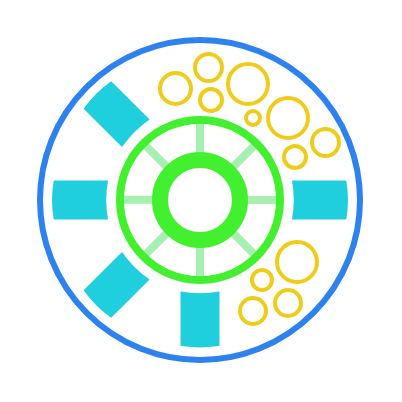 <mxfile version="24.5.3" type="device">
  <diagram name="Page-1" id="ZcRAXSWJTWcisyccbfvs">
    <mxGraphModel dx="460" dy="283" grid="1" gridSize="10" guides="1" tooltips="1" connect="1" arrows="1" fold="1" page="1" pageScale="1" pageWidth="827" pageHeight="1169" math="0" shadow="0">
      <root>
        <mxCell id="0" />
        <mxCell id="1" parent="0" />
        <mxCell id="dMb_Q-yKbfnKrQbymeKV-3" value="" style="ellipse;whiteSpace=wrap;html=1;fillColor=none;strokeWidth=3;perimeterSpacing=0;strokeColor=#2E82F0;" vertex="1" parent="1">
          <mxGeometry x="240" y="640" width="160" height="160" as="geometry" />
        </mxCell>
        <mxCell id="aRZHve7nk3sMqHiDy-_R-70" value="" style="rounded=0;whiteSpace=wrap;html=1;fillColor=none;strokeColor=none;" parent="1" vertex="1">
          <mxGeometry x="220" y="620" width="200" height="200" as="geometry" />
        </mxCell>
        <mxCell id="dMb_Q-yKbfnKrQbymeKV-9" value="" style="ellipse;whiteSpace=wrap;html=1;aspect=fixed;fillColor=none;strokeWidth=2;strokeColor=#F0CC1A;" vertex="1" parent="1">
          <mxGeometry x="354" y="669" width="20" height="20" as="geometry" />
        </mxCell>
        <mxCell id="dMb_Q-yKbfnKrQbymeKV-11" value="" style="ellipse;whiteSpace=wrap;html=1;aspect=fixed;fillColor=none;strokeWidth=2;strokeColor=#F0CC1A;" vertex="1" parent="1">
          <mxGeometry x="376" y="684.5" width="13.5" height="13.5" as="geometry" />
        </mxCell>
        <mxCell id="dMb_Q-yKbfnKrQbymeKV-12" value="" style="ellipse;whiteSpace=wrap;html=1;aspect=fixed;fillColor=none;strokeWidth=2;strokeColor=#F0CC1A;" vertex="1" parent="1">
          <mxGeometry x="362" y="693" width="11" height="11" as="geometry" />
        </mxCell>
        <mxCell id="dMb_Q-yKbfnKrQbymeKV-15" value="" style="ellipse;whiteSpace=wrap;html=1;aspect=fixed;fillColor=none;strokeWidth=2;strokeColor=#F0CC1A;" vertex="1" parent="1">
          <mxGeometry x="358.5" y="741" width="20" height="20" as="geometry" />
        </mxCell>
        <mxCell id="dMb_Q-yKbfnKrQbymeKV-18" value="" style="endArrow=none;html=1;rounded=0;exitX=0.5;exitY=1;exitDx=0;exitDy=0;entryX=0.5;entryY=1;entryDx=0;entryDy=0;strokeWidth=4;strokeColor=#A8F0B2;" edge="1" parent="1" source="dMb_Q-yKbfnKrQbymeKV-2" target="dMb_Q-yKbfnKrQbymeKV-17">
          <mxGeometry width="50" height="50" relative="1" as="geometry">
            <mxPoint x="287" y="738" as="sourcePoint" />
            <mxPoint x="337" y="688" as="targetPoint" />
          </mxGeometry>
        </mxCell>
        <mxCell id="dMb_Q-yKbfnKrQbymeKV-19" value="" style="endArrow=none;html=1;rounded=0;exitX=0.5;exitY=1;exitDx=0;exitDy=0;entryX=0.5;entryY=1;entryDx=0;entryDy=0;strokeWidth=4;strokeColor=#A8F0B2;" edge="1" parent="1">
          <mxGeometry width="50" height="50" relative="1" as="geometry">
            <mxPoint x="320" y="700" as="sourcePoint" />
            <mxPoint x="320" y="680" as="targetPoint" />
          </mxGeometry>
        </mxCell>
        <mxCell id="dMb_Q-yKbfnKrQbymeKV-20" value="" style="endArrow=none;html=1;rounded=0;exitX=1;exitY=0.5;exitDx=0;exitDy=0;entryX=1;entryY=0.5;entryDx=0;entryDy=0;strokeWidth=4;strokeColor=#A8F0B2;" edge="1" parent="1" source="dMb_Q-yKbfnKrQbymeKV-2" target="dMb_Q-yKbfnKrQbymeKV-17">
          <mxGeometry width="50" height="50" relative="1" as="geometry">
            <mxPoint x="330" y="710" as="sourcePoint" />
            <mxPoint x="330" y="690" as="targetPoint" />
          </mxGeometry>
        </mxCell>
        <mxCell id="dMb_Q-yKbfnKrQbymeKV-21" value="" style="endArrow=none;html=1;rounded=0;exitX=1;exitY=0.5;exitDx=0;exitDy=0;entryX=1;entryY=0.5;entryDx=0;entryDy=0;strokeWidth=4;strokeColor=#A8F0B2;" edge="1" parent="1">
          <mxGeometry width="50" height="50" relative="1" as="geometry">
            <mxPoint x="300" y="719.93" as="sourcePoint" />
            <mxPoint x="280" y="719.93" as="targetPoint" />
          </mxGeometry>
        </mxCell>
        <mxCell id="dMb_Q-yKbfnKrQbymeKV-22" value="" style="endArrow=none;html=1;rounded=0;exitX=0;exitY=0;exitDx=0;exitDy=0;entryX=0;entryY=0;entryDx=0;entryDy=0;strokeWidth=4;strokeColor=#A8F0B2;" edge="1" parent="1" source="dMb_Q-yKbfnKrQbymeKV-17" target="dMb_Q-yKbfnKrQbymeKV-2">
          <mxGeometry width="50" height="50" relative="1" as="geometry">
            <mxPoint x="310" y="729.93" as="sourcePoint" />
            <mxPoint x="290" y="729.93" as="targetPoint" />
          </mxGeometry>
        </mxCell>
        <mxCell id="dMb_Q-yKbfnKrQbymeKV-23" value="" style="endArrow=none;html=1;rounded=0;exitX=1;exitY=0;exitDx=0;exitDy=0;entryX=1;entryY=0;entryDx=0;entryDy=0;strokeWidth=4;strokeColor=#A8F0B2;" edge="1" parent="1" source="dMb_Q-yKbfnKrQbymeKV-17" target="dMb_Q-yKbfnKrQbymeKV-2">
          <mxGeometry width="50" height="50" relative="1" as="geometry">
            <mxPoint x="316" y="716" as="sourcePoint" />
            <mxPoint x="302" y="702" as="targetPoint" />
          </mxGeometry>
        </mxCell>
        <mxCell id="dMb_Q-yKbfnKrQbymeKV-24" value="" style="endArrow=none;html=1;rounded=0;exitX=1;exitY=1;exitDx=0;exitDy=0;entryX=1;entryY=1;entryDx=0;entryDy=0;strokeWidth=4;strokeColor=#A8F0B2;" edge="1" parent="1" source="dMb_Q-yKbfnKrQbymeKV-17" target="dMb_Q-yKbfnKrQbymeKV-2">
          <mxGeometry width="50" height="50" relative="1" as="geometry">
            <mxPoint x="344" y="716" as="sourcePoint" />
            <mxPoint x="358" y="702" as="targetPoint" />
          </mxGeometry>
        </mxCell>
        <mxCell id="dMb_Q-yKbfnKrQbymeKV-25" value="" style="endArrow=none;html=1;rounded=0;exitX=0;exitY=1;exitDx=0;exitDy=0;entryX=0;entryY=1;entryDx=0;entryDy=0;strokeWidth=4;strokeColor=#A8F0B2;" edge="1" parent="1" source="dMb_Q-yKbfnKrQbymeKV-17" target="dMb_Q-yKbfnKrQbymeKV-2">
          <mxGeometry width="50" height="50" relative="1" as="geometry">
            <mxPoint x="344" y="744" as="sourcePoint" />
            <mxPoint x="358" y="758" as="targetPoint" />
          </mxGeometry>
        </mxCell>
        <mxCell id="dMb_Q-yKbfnKrQbymeKV-17" value="" style="ellipse;whiteSpace=wrap;html=1;fillColor=none;strokeWidth=8;strokeColor=#43F030;" vertex="1" parent="1">
          <mxGeometry x="300" y="700" width="40" height="40" as="geometry" />
        </mxCell>
        <mxCell id="dMb_Q-yKbfnKrQbymeKV-2" value="" style="ellipse;whiteSpace=wrap;html=1;fillColor=none;strokeWidth=4;strokeColor=#43F030;" vertex="1" parent="1">
          <mxGeometry x="280" y="680" width="80" height="80" as="geometry" />
        </mxCell>
        <mxCell id="dMb_Q-yKbfnKrQbymeKV-27" value="" style="shape=dataStorage;whiteSpace=wrap;html=1;fixedSize=1;size=0.879;strokeColor=none;fillColor=#1FCFDE;" vertex="1" parent="1">
          <mxGeometry x="246" y="710.25" width="28" height="19.5" as="geometry" />
        </mxCell>
        <mxCell id="dMb_Q-yKbfnKrQbymeKV-33" value="" style="shape=dataStorage;whiteSpace=wrap;html=1;fixedSize=1;size=0.879;strokeColor=none;fillColor=#1FCFDE;rotation=45;" vertex="1" parent="1">
          <mxGeometry x="264" y="667" width="28" height="19.5" as="geometry" />
        </mxCell>
        <mxCell id="dMb_Q-yKbfnKrQbymeKV-34" value="" style="shape=dataStorage;whiteSpace=wrap;html=1;fixedSize=1;size=0.879;strokeColor=none;fillColor=#1FCFDE;rotation=-45;" vertex="1" parent="1">
          <mxGeometry x="264" y="753" width="28" height="19.5" as="geometry" />
        </mxCell>
        <mxCell id="dMb_Q-yKbfnKrQbymeKV-35" value="" style="shape=dataStorage;whiteSpace=wrap;html=1;fixedSize=1;size=0.879;strokeColor=none;fillColor=#1FCFDE;rotation=-90;" vertex="1" parent="1">
          <mxGeometry x="306" y="770" width="28" height="19.5" as="geometry" />
        </mxCell>
        <mxCell id="dMb_Q-yKbfnKrQbymeKV-36" value="" style="ellipse;whiteSpace=wrap;html=1;aspect=fixed;fillColor=none;strokeWidth=2;strokeColor=#F0CC1A;" vertex="1" parent="1">
          <mxGeometry x="334" y="652" width="20" height="20" as="geometry" />
        </mxCell>
        <mxCell id="dMb_Q-yKbfnKrQbymeKV-37" value="" style="ellipse;whiteSpace=wrap;html=1;aspect=fixed;fillColor=none;strokeWidth=2;strokeColor=#F0CC1A;" vertex="1" parent="1">
          <mxGeometry x="343" y="675.5" width="7" height="7" as="geometry" />
        </mxCell>
        <mxCell id="dMb_Q-yKbfnKrQbymeKV-38" value="" style="ellipse;whiteSpace=wrap;html=1;aspect=fixed;fillColor=none;strokeWidth=2;strokeColor=#F0CC1A;" vertex="1" parent="1">
          <mxGeometry x="320" y="664.5" width="11" height="11" as="geometry" />
        </mxCell>
        <mxCell id="dMb_Q-yKbfnKrQbymeKV-39" value="" style="ellipse;whiteSpace=wrap;html=1;aspect=fixed;fillColor=none;strokeWidth=2;strokeColor=#F0CC1A;" vertex="1" parent="1">
          <mxGeometry x="317.5" y="647" width="13.5" height="13.5" as="geometry" />
        </mxCell>
        <mxCell id="dMb_Q-yKbfnKrQbymeKV-40" value="" style="ellipse;whiteSpace=wrap;html=1;aspect=fixed;fillColor=none;strokeWidth=2;strokeColor=#F0CC1A;" vertex="1" parent="1">
          <mxGeometry x="300" y="656.5" width="15.5" height="15.5" as="geometry" />
        </mxCell>
        <mxCell id="dMb_Q-yKbfnKrQbymeKV-41" value="" style="ellipse;whiteSpace=wrap;html=1;aspect=fixed;fillColor=none;strokeWidth=2;strokeColor=#F0CC1A;" vertex="1" parent="1">
          <mxGeometry x="346" y="755" width="10" height="10" as="geometry" />
        </mxCell>
        <mxCell id="dMb_Q-yKbfnKrQbymeKV-42" value="" style="ellipse;whiteSpace=wrap;html=1;aspect=fixed;fillColor=none;strokeWidth=2;strokeColor=#F0CC1A;" vertex="1" parent="1">
          <mxGeometry x="357.5" y="765" width="13" height="13" as="geometry" />
        </mxCell>
        <mxCell id="dMb_Q-yKbfnKrQbymeKV-43" value="" style="ellipse;whiteSpace=wrap;html=1;aspect=fixed;fillColor=none;strokeWidth=2;strokeColor=#F0CC1A;" vertex="1" parent="1">
          <mxGeometry x="340" y="769" width="13" height="13" as="geometry" />
        </mxCell>
        <mxCell id="dMb_Q-yKbfnKrQbymeKV-44" value="" style="shape=dataStorage;whiteSpace=wrap;html=1;fixedSize=1;size=0.879;strokeColor=none;fillColor=#1FCFDE;rotation=-180;" vertex="1" parent="1">
          <mxGeometry x="366" y="710.25" width="28" height="19.5" as="geometry" />
        </mxCell>
      </root>
    </mxGraphModel>
  </diagram>
</mxfile>
